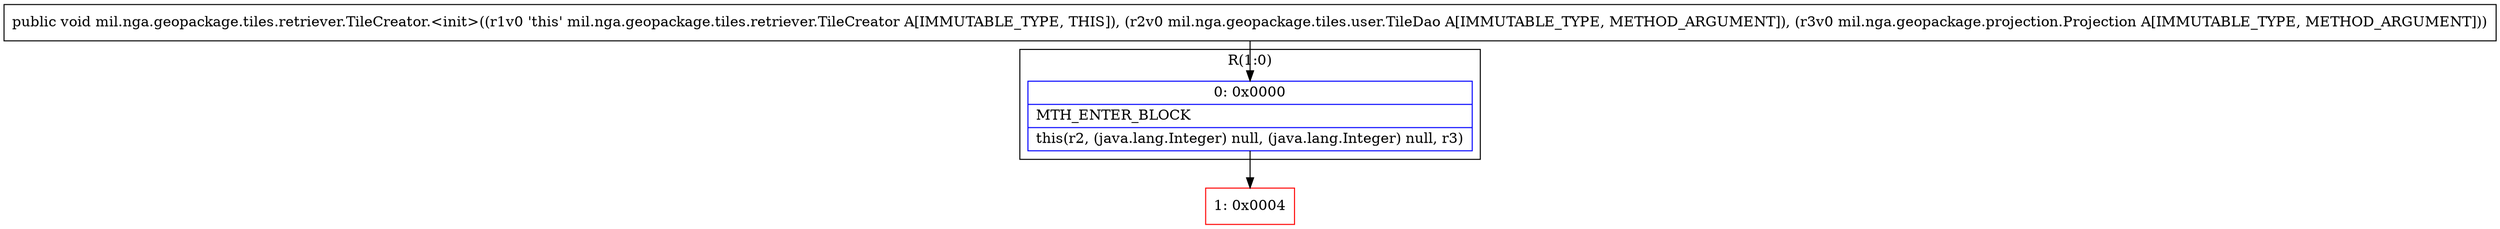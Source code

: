 digraph "CFG formil.nga.geopackage.tiles.retriever.TileCreator.\<init\>(Lmil\/nga\/geopackage\/tiles\/user\/TileDao;Lmil\/nga\/geopackage\/projection\/Projection;)V" {
subgraph cluster_Region_1874185982 {
label = "R(1:0)";
node [shape=record,color=blue];
Node_0 [shape=record,label="{0\:\ 0x0000|MTH_ENTER_BLOCK\l|this(r2, (java.lang.Integer) null, (java.lang.Integer) null, r3)\l}"];
}
Node_1 [shape=record,color=red,label="{1\:\ 0x0004}"];
MethodNode[shape=record,label="{public void mil.nga.geopackage.tiles.retriever.TileCreator.\<init\>((r1v0 'this' mil.nga.geopackage.tiles.retriever.TileCreator A[IMMUTABLE_TYPE, THIS]), (r2v0 mil.nga.geopackage.tiles.user.TileDao A[IMMUTABLE_TYPE, METHOD_ARGUMENT]), (r3v0 mil.nga.geopackage.projection.Projection A[IMMUTABLE_TYPE, METHOD_ARGUMENT])) }"];
MethodNode -> Node_0;
Node_0 -> Node_1;
}

